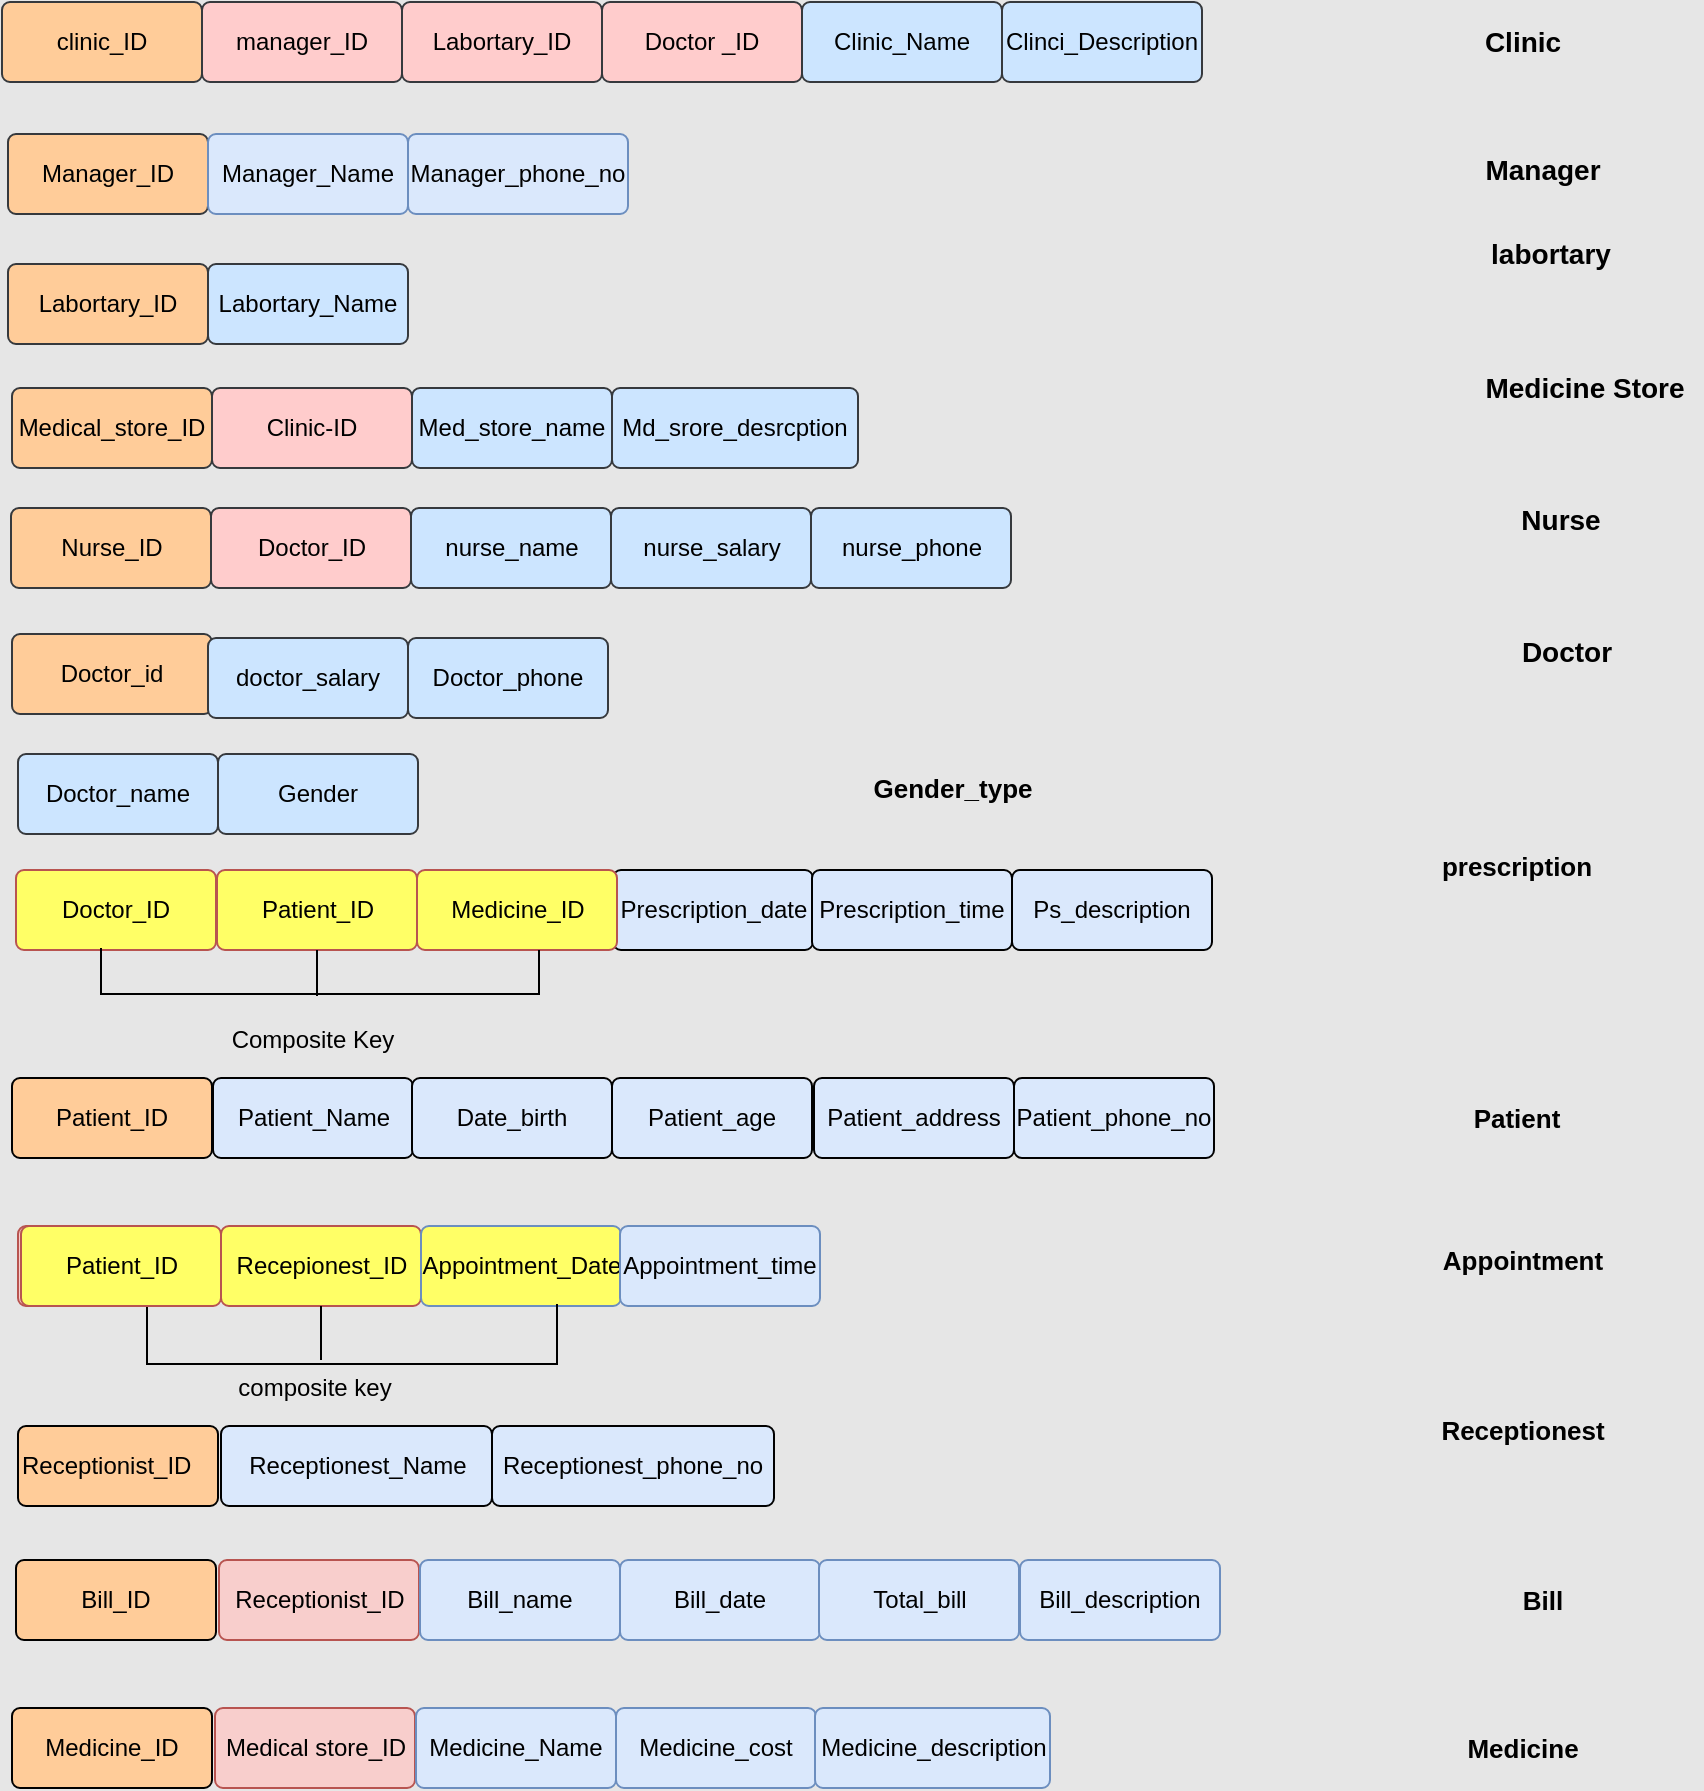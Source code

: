 <mxfile version="20.1.4" type="device" pages="2"><diagram id="4tItdsA1uDkeBTTS-8er" name="Page-1"><mxGraphModel dx="868" dy="482" grid="0" gridSize="10" guides="1" tooltips="1" connect="1" arrows="1" fold="1" page="1" pageScale="1" pageWidth="850" pageHeight="1400" background="#E6E6E6" math="0" shadow="0"><root><mxCell id="0"/><mxCell id="1" parent="0"/><mxCell id="yV3RVzVBI-azNPIQfsM9-2" value="clinic_ID" style="rounded=1;arcSize=10;whiteSpace=wrap;html=1;align=center;strokeColor=#36393d;fillColor=#ffcc99;" parent="1" vertex="1"><mxGeometry x="37" y="13" width="100" height="40" as="geometry"/></mxCell><mxCell id="yV3RVzVBI-azNPIQfsM9-8" value="manager_ID" style="rounded=1;arcSize=10;whiteSpace=wrap;html=1;align=center;strokeColor=#36393d;fillColor=#ffcccc;" parent="1" vertex="1"><mxGeometry x="137" y="13" width="100" height="40" as="geometry"/></mxCell><mxCell id="yV3RVzVBI-azNPIQfsM9-9" value="Labortary_ID" style="rounded=1;arcSize=10;whiteSpace=wrap;html=1;align=center;strokeColor=#36393d;fillColor=#ffcccc;" parent="1" vertex="1"><mxGeometry x="237" y="13" width="100" height="40" as="geometry"/></mxCell><mxCell id="yV3RVzVBI-azNPIQfsM9-10" value="Doctor _ID" style="rounded=1;arcSize=10;whiteSpace=wrap;html=1;align=center;strokeColor=#36393d;fillColor=#ffcccc;" parent="1" vertex="1"><mxGeometry x="337" y="13" width="100" height="40" as="geometry"/></mxCell><mxCell id="yV3RVzVBI-azNPIQfsM9-11" value="Clinic_Name" style="rounded=1;arcSize=10;whiteSpace=wrap;html=1;align=center;strokeColor=#36393d;fillColor=#cce5ff;" parent="1" vertex="1"><mxGeometry x="437" y="13" width="100" height="40" as="geometry"/></mxCell><mxCell id="yV3RVzVBI-azNPIQfsM9-12" value="Clinci_Description" style="rounded=1;arcSize=10;whiteSpace=wrap;html=1;align=center;strokeColor=#36393d;fillColor=#cce5ff;" parent="1" vertex="1"><mxGeometry x="537" y="13" width="100" height="40" as="geometry"/></mxCell><mxCell id="yV3RVzVBI-azNPIQfsM9-14" value="Manager_ID" style="rounded=1;arcSize=10;whiteSpace=wrap;html=1;align=center;strokeColor=#36393d;fillColor=#ffcc99;" parent="1" vertex="1"><mxGeometry x="40" y="79" width="100" height="40" as="geometry"/></mxCell><mxCell id="yV3RVzVBI-azNPIQfsM9-16" value="Manager_Name" style="rounded=1;arcSize=10;whiteSpace=wrap;html=1;align=center;strokeColor=#6c8ebf;fillColor=#dae8fc;" parent="1" vertex="1"><mxGeometry x="140" y="79" width="100" height="40" as="geometry"/></mxCell><mxCell id="yV3RVzVBI-azNPIQfsM9-17" value="&lt;b&gt;&lt;font style=&quot;font-size: 14px;&quot;&gt;Manager&lt;/font&gt;&lt;/b&gt;" style="text;html=1;align=center;verticalAlign=middle;resizable=0;points=[];autosize=1;strokeColor=none;fillColor=none;fontColor=#000000;" parent="1" vertex="1"><mxGeometry x="769" y="82" width="76" height="29" as="geometry"/></mxCell><mxCell id="yV3RVzVBI-azNPIQfsM9-19" value="&lt;b&gt;&lt;font style=&quot;font-size: 14px;&quot;&gt;Clinic&lt;/font&gt;&lt;/b&gt;" style="text;html=1;align=center;verticalAlign=middle;resizable=0;points=[];autosize=1;strokeColor=none;fillColor=none;fontColor=#000000;" parent="1" vertex="1"><mxGeometry x="769" y="18.5" width="56" height="29" as="geometry"/></mxCell><mxCell id="yV3RVzVBI-azNPIQfsM9-20" value="Labortary_ID" style="rounded=1;arcSize=10;whiteSpace=wrap;html=1;align=center;strokeColor=#36393d;fillColor=#ffcc99;" parent="1" vertex="1"><mxGeometry x="40" y="144" width="100" height="40" as="geometry"/></mxCell><mxCell id="yV3RVzVBI-azNPIQfsM9-21" value="Labortary_Name" style="rounded=1;arcSize=10;whiteSpace=wrap;html=1;align=center;strokeColor=#36393d;fillColor=#cce5ff;" parent="1" vertex="1"><mxGeometry x="140" y="144" width="100" height="40" as="geometry"/></mxCell><mxCell id="yV3RVzVBI-azNPIQfsM9-22" value="&lt;font style=&quot;font-size: 14px;&quot;&gt;&lt;b&gt;labortary&lt;/b&gt;&lt;/font&gt;" style="text;html=1;align=center;verticalAlign=middle;resizable=0;points=[];autosize=1;strokeColor=none;fillColor=none;fontColor=#000000;" parent="1" vertex="1"><mxGeometry x="772" y="124" width="78" height="29" as="geometry"/></mxCell><mxCell id="yV3RVzVBI-azNPIQfsM9-23" value="Medical_store_ID" style="rounded=1;arcSize=10;whiteSpace=wrap;html=1;align=center;strokeColor=#36393d;fillColor=#ffcc99;" parent="1" vertex="1"><mxGeometry x="42" y="206" width="100" height="40" as="geometry"/></mxCell><mxCell id="yV3RVzVBI-azNPIQfsM9-24" value="Clinic-ID" style="rounded=1;arcSize=10;whiteSpace=wrap;html=1;align=center;strokeColor=#36393d;fillColor=#ffcccc;" parent="1" vertex="1"><mxGeometry x="142" y="206" width="100" height="40" as="geometry"/></mxCell><mxCell id="yV3RVzVBI-azNPIQfsM9-25" value="Med_store_name" style="rounded=1;arcSize=10;whiteSpace=wrap;html=1;align=center;strokeColor=#36393d;fillColor=#cce5ff;" parent="1" vertex="1"><mxGeometry x="242" y="206" width="100" height="40" as="geometry"/></mxCell><mxCell id="yV3RVzVBI-azNPIQfsM9-26" value="Doctor_id" style="rounded=1;arcSize=10;whiteSpace=wrap;html=1;align=center;strokeColor=#36393d;fillColor=#ffcc99;" parent="1" vertex="1"><mxGeometry x="42" y="329" width="100" height="40" as="geometry"/></mxCell><mxCell id="yV3RVzVBI-azNPIQfsM9-27" value="Doctor_name" style="rounded=1;arcSize=10;whiteSpace=wrap;html=1;align=center;strokeColor=#36393d;fillColor=#cce5ff;" parent="1" vertex="1"><mxGeometry x="45" y="389" width="100" height="40" as="geometry"/></mxCell><mxCell id="yV3RVzVBI-azNPIQfsM9-28" value="Md_srore_desrcption" style="rounded=1;arcSize=10;whiteSpace=wrap;html=1;align=center;strokeColor=#36393d;fillColor=#cce5ff;" parent="1" vertex="1"><mxGeometry x="342" y="206" width="123" height="40" as="geometry"/></mxCell><mxCell id="yV3RVzVBI-azNPIQfsM9-29" value="Gender" style="rounded=1;arcSize=10;whiteSpace=wrap;html=1;align=center;strokeColor=#36393d;fillColor=#CCE5FF;" parent="1" vertex="1"><mxGeometry x="145" y="389" width="100" height="40" as="geometry"/></mxCell><mxCell id="yV3RVzVBI-azNPIQfsM9-30" value="doctor_salary" style="rounded=1;arcSize=10;whiteSpace=wrap;html=1;align=center;strokeColor=#36393d;fillColor=#cce5ff;" parent="1" vertex="1"><mxGeometry x="140" y="331" width="100" height="40" as="geometry"/></mxCell><mxCell id="yV3RVzVBI-azNPIQfsM9-31" value="Nurse_ID" style="rounded=1;arcSize=10;whiteSpace=wrap;html=1;align=center;strokeColor=#36393d;fillColor=#ffcc99;" parent="1" vertex="1"><mxGeometry x="41.5" y="266" width="100" height="40" as="geometry"/></mxCell><mxCell id="yV3RVzVBI-azNPIQfsM9-32" value="Doctor_ID" style="rounded=1;arcSize=10;whiteSpace=wrap;html=1;align=center;strokeColor=#36393d;fillColor=#ffcccc;" parent="1" vertex="1"><mxGeometry x="141.5" y="266" width="100" height="40" as="geometry"/></mxCell><mxCell id="yV3RVzVBI-azNPIQfsM9-33" value="nurse_name" style="rounded=1;arcSize=10;whiteSpace=wrap;html=1;align=center;strokeColor=#36393d;fillColor=#cce5ff;" parent="1" vertex="1"><mxGeometry x="241.5" y="266" width="100" height="40" as="geometry"/></mxCell><mxCell id="yV3RVzVBI-azNPIQfsM9-34" value="nurse_salary" style="rounded=1;arcSize=10;whiteSpace=wrap;html=1;align=center;strokeColor=#36393d;fillColor=#cce5ff;" parent="1" vertex="1"><mxGeometry x="341.5" y="266" width="100" height="40" as="geometry"/></mxCell><mxCell id="yV3RVzVBI-azNPIQfsM9-35" value="nurse_phone" style="rounded=1;arcSize=10;whiteSpace=wrap;html=1;align=center;strokeColor=#36393d;fillColor=#cce5ff;" parent="1" vertex="1"><mxGeometry x="441.5" y="266" width="100" height="40" as="geometry"/></mxCell><mxCell id="yV3RVzVBI-azNPIQfsM9-37" value="Doctor_phone" style="rounded=1;arcSize=10;whiteSpace=wrap;html=1;align=center;strokeColor=#36393d;fillColor=#cce5ff;" parent="1" vertex="1"><mxGeometry x="240" y="331" width="100" height="40" as="geometry"/></mxCell><mxCell id="yV3RVzVBI-azNPIQfsM9-60" value="&lt;b style=&quot;line-height: 1.3;&quot;&gt;&lt;font style=&quot;font-size: 14px;&quot;&gt;Medicine Store&lt;/font&gt;&lt;/b&gt;" style="text;html=1;align=center;verticalAlign=middle;resizable=0;points=[];autosize=1;strokeColor=none;fillColor=none;fontColor=#000000;" parent="1" vertex="1"><mxGeometry x="769" y="190" width="118" height="31" as="geometry"/></mxCell><mxCell id="yV3RVzVBI-azNPIQfsM9-61" value="&lt;b&gt;Doctor&lt;/b&gt;" style="text;html=1;align=center;verticalAlign=middle;resizable=0;points=[];autosize=1;strokeColor=none;fillColor=none;fontSize=14;fontColor=#000000;" parent="1" vertex="1"><mxGeometry x="787" y="323" width="63" height="29" as="geometry"/></mxCell><mxCell id="yV3RVzVBI-azNPIQfsM9-62" value="&lt;b&gt;&lt;font style=&quot;font-size: 14px;&quot;&gt;Nurse&lt;/font&gt;&lt;/b&gt;" style="text;html=1;align=center;verticalAlign=middle;resizable=0;points=[];autosize=1;strokeColor=none;fillColor=none;fontSize=14;fontColor=#000000;" parent="1" vertex="1"><mxGeometry x="787" y="257" width="58" height="29" as="geometry"/></mxCell><mxCell id="mCxifJCm2rXw1fL_H4GN-13" value="Doctor_ID" style="rounded=1;arcSize=10;whiteSpace=wrap;html=1;align=center;fillColor=#FFFF66;strokeColor=#b85450;" parent="1" vertex="1"><mxGeometry x="44" y="447" width="100" height="40" as="geometry"/></mxCell><mxCell id="mCxifJCm2rXw1fL_H4GN-14" value="Patient_ID" style="rounded=1;arcSize=10;whiteSpace=wrap;html=1;align=center;fillColor=#FFFF66;strokeColor=#b85450;" parent="1" vertex="1"><mxGeometry x="144.5" y="447" width="100" height="40" as="geometry"/></mxCell><mxCell id="mCxifJCm2rXw1fL_H4GN-15" value="Prescription_date" style="rounded=1;arcSize=10;whiteSpace=wrap;html=1;align=center;fillColor=#dae8fc;strokeColor=#000000;" parent="1" vertex="1"><mxGeometry x="342.5" y="447" width="100" height="40" as="geometry"/></mxCell><mxCell id="mCxifJCm2rXw1fL_H4GN-16" value="Prescription_time" style="rounded=1;arcSize=10;whiteSpace=wrap;html=1;align=center;fillColor=#dae8fc;strokeColor=#000000;" parent="1" vertex="1"><mxGeometry x="442" y="447" width="100" height="40" as="geometry"/></mxCell><mxCell id="mCxifJCm2rXw1fL_H4GN-17" value="Ps_description" style="rounded=1;arcSize=10;whiteSpace=wrap;html=1;align=center;fillColor=#dae8fc;strokeColor=#000000;" parent="1" vertex="1"><mxGeometry x="542" y="447" width="100" height="40" as="geometry"/></mxCell><mxCell id="mCxifJCm2rXw1fL_H4GN-18" value="Medicine_ID" style="rounded=1;arcSize=10;whiteSpace=wrap;html=1;align=center;fillColor=#FFFF66;strokeColor=#b85450;" parent="1" vertex="1"><mxGeometry x="244.5" y="447" width="100" height="40" as="geometry"/></mxCell><mxCell id="mCxifJCm2rXw1fL_H4GN-19" value="Patient_ID" style="rounded=1;arcSize=10;whiteSpace=wrap;html=1;align=center;fillColor=#FFCC99;" parent="1" vertex="1"><mxGeometry x="42" y="551" width="100" height="40" as="geometry"/></mxCell><mxCell id="mCxifJCm2rXw1fL_H4GN-20" value="Patient_Name" style="rounded=1;arcSize=10;whiteSpace=wrap;html=1;align=center;fillColor=#dae8fc;strokeColor=#000000;" parent="1" vertex="1"><mxGeometry x="142.5" y="551" width="100" height="40" as="geometry"/></mxCell><mxCell id="mCxifJCm2rXw1fL_H4GN-27" value="Patient_ID" style="rounded=1;arcSize=10;whiteSpace=wrap;html=1;align=center;fillColor=#f8cecc;strokeColor=#b85450;" parent="1" vertex="1"><mxGeometry x="45" y="625" width="100" height="40" as="geometry"/></mxCell><mxCell id="mCxifJCm2rXw1fL_H4GN-28" value="Recepionest_ID" style="rounded=1;arcSize=10;whiteSpace=wrap;html=1;align=center;fillColor=#FFFF66;strokeColor=#b85450;" parent="1" vertex="1"><mxGeometry x="146.5" y="625" width="100" height="40" as="geometry"/></mxCell><mxCell id="mCxifJCm2rXw1fL_H4GN-29" value="Appointment_Date" style="rounded=1;arcSize=10;whiteSpace=wrap;html=1;align=center;fillColor=#FFFF66;strokeColor=#6c8ebf;" parent="1" vertex="1"><mxGeometry x="246.5" y="625" width="100" height="40" as="geometry"/></mxCell><mxCell id="mCxifJCm2rXw1fL_H4GN-30" value="Appointment_time" style="rounded=1;arcSize=10;whiteSpace=wrap;html=1;align=center;fillColor=#dae8fc;strokeColor=#6c8ebf;" parent="1" vertex="1"><mxGeometry x="346" y="625" width="100" height="40" as="geometry"/></mxCell><mxCell id="mCxifJCm2rXw1fL_H4GN-33" value="Receptionist_ID" style="rounded=1;arcSize=10;whiteSpace=wrap;html=1;align=left;fillColor=#FFCC99;" parent="1" vertex="1"><mxGeometry x="45" y="725" width="100" height="40" as="geometry"/></mxCell><mxCell id="mCxifJCm2rXw1fL_H4GN-34" value="Receptionest_Name" style="rounded=1;arcSize=10;whiteSpace=wrap;html=1;align=center;fillColor=#dae8fc;strokeColor=#000000;" parent="1" vertex="1"><mxGeometry x="146.5" y="725" width="135.5" height="40" as="geometry"/></mxCell><mxCell id="mCxifJCm2rXw1fL_H4GN-36" value="Receptionest_phone_no" style="rounded=1;arcSize=10;whiteSpace=wrap;html=1;align=center;fillColor=#dae8fc;strokeColor=#000000;" parent="1" vertex="1"><mxGeometry x="282" y="725" width="141" height="40" as="geometry"/></mxCell><mxCell id="mCxifJCm2rXw1fL_H4GN-40" value="Bill_ID" style="rounded=1;arcSize=10;whiteSpace=wrap;html=1;align=center;fillColor=#FFCC99;" parent="1" vertex="1"><mxGeometry x="44" y="792" width="100" height="40" as="geometry"/></mxCell><mxCell id="mCxifJCm2rXw1fL_H4GN-41" value="&lt;span style=&quot;text-align: left;&quot;&gt;Receptionist_ID&lt;/span&gt;" style="rounded=1;arcSize=10;whiteSpace=wrap;html=1;align=center;fillColor=#f8cecc;strokeColor=#b85450;" parent="1" vertex="1"><mxGeometry x="145.5" y="792" width="100" height="40" as="geometry"/></mxCell><mxCell id="mCxifJCm2rXw1fL_H4GN-42" value="Bill_name" style="rounded=1;arcSize=10;whiteSpace=wrap;html=1;align=center;fillColor=#dae8fc;strokeColor=#6c8ebf;" parent="1" vertex="1"><mxGeometry x="246" y="792" width="100" height="40" as="geometry"/></mxCell><mxCell id="mCxifJCm2rXw1fL_H4GN-43" value="Bill_date" style="rounded=1;arcSize=10;whiteSpace=wrap;html=1;align=center;fillColor=#dae8fc;strokeColor=#6c8ebf;" parent="1" vertex="1"><mxGeometry x="346" y="792" width="100" height="40" as="geometry"/></mxCell><mxCell id="mCxifJCm2rXw1fL_H4GN-44" value="Total_bill" style="rounded=1;arcSize=10;whiteSpace=wrap;html=1;align=center;fillColor=#dae8fc;strokeColor=#6c8ebf;" parent="1" vertex="1"><mxGeometry x="445.5" y="792" width="100" height="40" as="geometry"/></mxCell><mxCell id="mCxifJCm2rXw1fL_H4GN-45" value="Bill_description" style="rounded=1;arcSize=10;whiteSpace=wrap;html=1;align=center;fillColor=#dae8fc;strokeColor=#6c8ebf;" parent="1" vertex="1"><mxGeometry x="546" y="792" width="100" height="40" as="geometry"/></mxCell><mxCell id="mCxifJCm2rXw1fL_H4GN-46" value="Manager_phone_no" style="rounded=1;arcSize=10;whiteSpace=wrap;html=1;align=center;fillColor=#dae8fc;strokeColor=#6c8ebf;" parent="1" vertex="1"><mxGeometry x="240" y="79" width="110" height="40" as="geometry"/></mxCell><mxCell id="mCxifJCm2rXw1fL_H4GN-47" value="Medicine_ID" style="rounded=1;arcSize=10;whiteSpace=wrap;html=1;align=center;fillColor=#FFCC99;" parent="1" vertex="1"><mxGeometry x="42" y="866" width="100" height="40" as="geometry"/></mxCell><mxCell id="mCxifJCm2rXw1fL_H4GN-48" value="Medical store_ID" style="rounded=1;arcSize=10;whiteSpace=wrap;html=1;align=center;fillColor=#f8cecc;strokeColor=#b85450;" parent="1" vertex="1"><mxGeometry x="143.5" y="866" width="100" height="40" as="geometry"/></mxCell><mxCell id="mCxifJCm2rXw1fL_H4GN-49" value="Medicine_Name" style="rounded=1;arcSize=10;whiteSpace=wrap;html=1;align=center;fillColor=#dae8fc;strokeColor=#6c8ebf;" parent="1" vertex="1"><mxGeometry x="244" y="866" width="100" height="40" as="geometry"/></mxCell><mxCell id="mCxifJCm2rXw1fL_H4GN-50" value="Medicine_cost" style="rounded=1;arcSize=10;whiteSpace=wrap;html=1;align=center;fillColor=#dae8fc;strokeColor=#6c8ebf;" parent="1" vertex="1"><mxGeometry x="344" y="866" width="100" height="40" as="geometry"/></mxCell><mxCell id="mCxifJCm2rXw1fL_H4GN-51" value="Medicine_description" style="rounded=1;arcSize=10;whiteSpace=wrap;html=1;align=center;fillColor=#dae8fc;strokeColor=#6c8ebf;" parent="1" vertex="1"><mxGeometry x="443.5" y="866" width="117.5" height="40" as="geometry"/></mxCell><mxCell id="mCxifJCm2rXw1fL_H4GN-85" value="Date_birth" style="rounded=1;arcSize=10;whiteSpace=wrap;html=1;align=center;fillColor=#dae8fc;strokeColor=#000000;" parent="1" vertex="1"><mxGeometry x="242" y="551" width="100" height="40" as="geometry"/></mxCell><mxCell id="mCxifJCm2rXw1fL_H4GN-86" value="Patient_age" style="rounded=1;arcSize=10;whiteSpace=wrap;html=1;align=center;fillColor=#dae8fc;strokeColor=#000000;" parent="1" vertex="1"><mxGeometry x="342" y="551" width="100" height="40" as="geometry"/></mxCell><mxCell id="mCxifJCm2rXw1fL_H4GN-87" value="Patient_address" style="rounded=1;arcSize=10;whiteSpace=wrap;html=1;align=center;fillColor=#dae8fc;strokeColor=#000000;" parent="1" vertex="1"><mxGeometry x="443" y="551" width="100" height="40" as="geometry"/></mxCell><mxCell id="mCxifJCm2rXw1fL_H4GN-88" value="Patient_phone_no" style="rounded=1;arcSize=10;whiteSpace=wrap;html=1;align=center;fillColor=#dae8fc;strokeColor=#000000;" parent="1" vertex="1"><mxGeometry x="543" y="551" width="100" height="40" as="geometry"/></mxCell><mxCell id="Hc2fseSWu8cEGN4W8prZ-3" value="Composite Key" style="text;html=1;align=center;verticalAlign=middle;resizable=0;points=[];autosize=1;strokeColor=none;fillColor=none;" parent="1" vertex="1"><mxGeometry x="142.5" y="519" width="99" height="26" as="geometry"/></mxCell><mxCell id="Hc2fseSWu8cEGN4W8prZ-4" value="" style="endArrow=none;html=1;rounded=0;entryX=0.5;entryY=1;entryDx=0;entryDy=0;" parent="1" target="mCxifJCm2rXw1fL_H4GN-14" edge="1"><mxGeometry width="50" height="50" relative="1" as="geometry"><mxPoint x="194.5" y="510" as="sourcePoint"/><mxPoint x="165.5" y="497" as="targetPoint"/></mxGeometry></mxCell><mxCell id="Hc2fseSWu8cEGN4W8prZ-22" value="composite key" style="text;html=1;align=center;verticalAlign=middle;resizable=0;points=[];autosize=1;strokeColor=none;fillColor=none;" parent="1" vertex="1"><mxGeometry x="145.5" y="693" width="95" height="26" as="geometry"/></mxCell><mxCell id="Tu9II-PQatPY05mU9xQm-2" value="" style="endArrow=none;html=1;rounded=0;edgeStyle=orthogonalEdgeStyle;entryX=0.425;entryY=0.975;entryDx=0;entryDy=0;entryPerimeter=0;exitX=0.61;exitY=1;exitDx=0;exitDy=0;exitPerimeter=0;" parent="1" source="mCxifJCm2rXw1fL_H4GN-18" target="mCxifJCm2rXw1fL_H4GN-13" edge="1"><mxGeometry width="50" height="50" relative="1" as="geometry"><mxPoint x="310.5" y="517" as="sourcePoint"/><mxPoint x="119.5" y="497" as="targetPoint"/><Array as="points"><mxPoint x="305.5" y="509"/><mxPoint x="86.5" y="509"/></Array></mxGeometry></mxCell><mxCell id="Tu9II-PQatPY05mU9xQm-3" value="" style="endArrow=none;html=1;rounded=0;edgeStyle=orthogonalEdgeStyle;exitX=0.645;exitY=0.975;exitDx=0;exitDy=0;exitPerimeter=0;" parent="1" source="mCxifJCm2rXw1fL_H4GN-27" edge="1"><mxGeometry width="50" height="50" relative="1" as="geometry"><mxPoint x="414.5" y="566" as="sourcePoint"/><mxPoint x="314.5" y="664" as="targetPoint"/><Array as="points"><mxPoint x="109.5" y="694"/><mxPoint x="314.5" y="694"/><mxPoint x="314.5" y="666"/></Array></mxGeometry></mxCell><mxCell id="Tu9II-PQatPY05mU9xQm-4" value="" style="endArrow=none;html=1;rounded=0;entryX=0.5;entryY=1;entryDx=0;entryDy=0;" parent="1" target="mCxifJCm2rXw1fL_H4GN-28" edge="1"><mxGeometry width="50" height="50" relative="1" as="geometry"><mxPoint x="196.5" y="692" as="sourcePoint"/><mxPoint x="464.5" y="516" as="targetPoint"/></mxGeometry></mxCell><mxCell id="Tu9II-PQatPY05mU9xQm-5" value="Patient_ID" style="rounded=1;arcSize=10;whiteSpace=wrap;html=1;align=center;fillColor=#FFFF66;strokeColor=#b85450;" parent="1" vertex="1"><mxGeometry x="46.5" y="625" width="100" height="40" as="geometry"/></mxCell><mxCell id="Tu9II-PQatPY05mU9xQm-6" value="&lt;b&gt;&lt;font style=&quot;font-size: 13px;&quot;&gt;prescription&lt;/font&gt;&lt;/b&gt;" style="text;html=1;align=center;verticalAlign=middle;resizable=0;points=[];autosize=1;strokeColor=none;fillColor=none;" parent="1" vertex="1"><mxGeometry x="747" y="431" width="93" height="28" as="geometry"/></mxCell><mxCell id="Tu9II-PQatPY05mU9xQm-7" value="&lt;b&gt;&lt;font style=&quot;font-size: 13px;&quot;&gt;Patient&lt;/font&gt;&lt;/b&gt;" style="text;html=1;align=center;verticalAlign=middle;resizable=0;points=[];autosize=1;strokeColor=none;fillColor=none;" parent="1" vertex="1"><mxGeometry x="763" y="557" width="61" height="28" as="geometry"/></mxCell><mxCell id="Tu9II-PQatPY05mU9xQm-8" value="&lt;b&gt;&lt;font style=&quot;font-size: 13px;&quot;&gt;Appointment&lt;/font&gt;&lt;/b&gt;" style="text;html=1;align=center;verticalAlign=middle;resizable=0;points=[];autosize=1;strokeColor=none;fillColor=none;" parent="1" vertex="1"><mxGeometry x="748" y="628" width="98" height="28" as="geometry"/></mxCell><mxCell id="Tu9II-PQatPY05mU9xQm-9" value="&lt;b&gt;&lt;font style=&quot;font-size: 13px;&quot;&gt;Receptionest&lt;/font&gt;&lt;/b&gt;" style="text;html=1;align=center;verticalAlign=middle;resizable=0;points=[];autosize=1;strokeColor=none;fillColor=none;" parent="1" vertex="1"><mxGeometry x="747" y="713" width="100" height="28" as="geometry"/></mxCell><mxCell id="Tu9II-PQatPY05mU9xQm-10" value="&lt;b&gt;&lt;font style=&quot;font-size: 13px;&quot;&gt;Bill&lt;/font&gt;&lt;/b&gt;" style="text;html=1;align=center;verticalAlign=middle;resizable=0;points=[];autosize=1;strokeColor=none;fillColor=none;" parent="1" vertex="1"><mxGeometry x="788" y="798" width="38" height="28" as="geometry"/></mxCell><mxCell id="Tu9II-PQatPY05mU9xQm-11" value="&lt;b&gt;&lt;font style=&quot;font-size: 13px;&quot;&gt;Medicine&lt;/font&gt;&lt;/b&gt;" style="text;html=1;align=center;verticalAlign=middle;resizable=0;points=[];autosize=1;strokeColor=none;fillColor=none;" parent="1" vertex="1"><mxGeometry x="760" y="872" width="74" height="28" as="geometry"/></mxCell><mxCell id="lmfPjt3V-A-jh_8FXk1D-1" value="&lt;b&gt;&lt;font style=&quot;font-size: 13px;&quot;&gt;Gender_type&lt;/font&gt;&lt;/b&gt;" style="text;html=1;align=center;verticalAlign=middle;resizable=0;points=[];autosize=1;strokeColor=none;fillColor=none;" parent="1" vertex="1"><mxGeometry x="463" y="392" width="97" height="28" as="geometry"/></mxCell></root></mxGraphModel></diagram><diagram id="0D6mNw5K-AAr7esBtDNd" name="Page-1"><mxGraphModel><root><mxCell id="0"/><mxCell id="1" parent="0"/></root></mxGraphModel></diagram></mxfile>